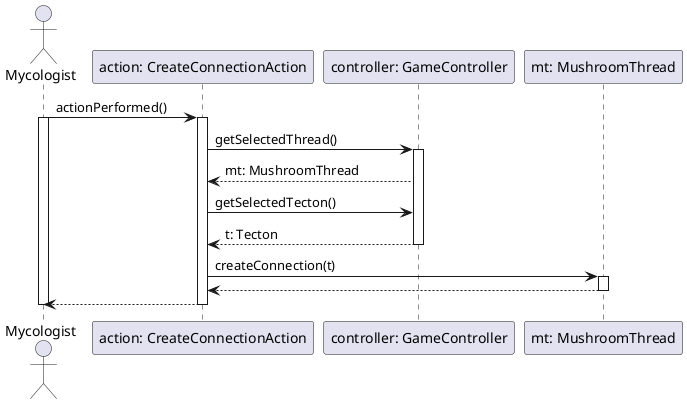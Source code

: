 @startuml createConnectionMVC

actor "Mycologist" as mc
participant "action: CreateConnectionAction" as act
participant "controller: GameController" as ctr
participant "mt: MushroomThread" as mt

mc -> act: actionPerformed()
activate mc

activate act

act -> ctr: getSelectedThread()
activate ctr
act <-- ctr: mt: MushroomThread
act -> ctr:  getSelectedTecton()
act <-- ctr: t: Tecton
deactivate ctr

act -> mt: createConnection(t)
activate mt

act <-- mt
deactivate mt

mc <-- act
deactivate act

deactivate mc

@enduml